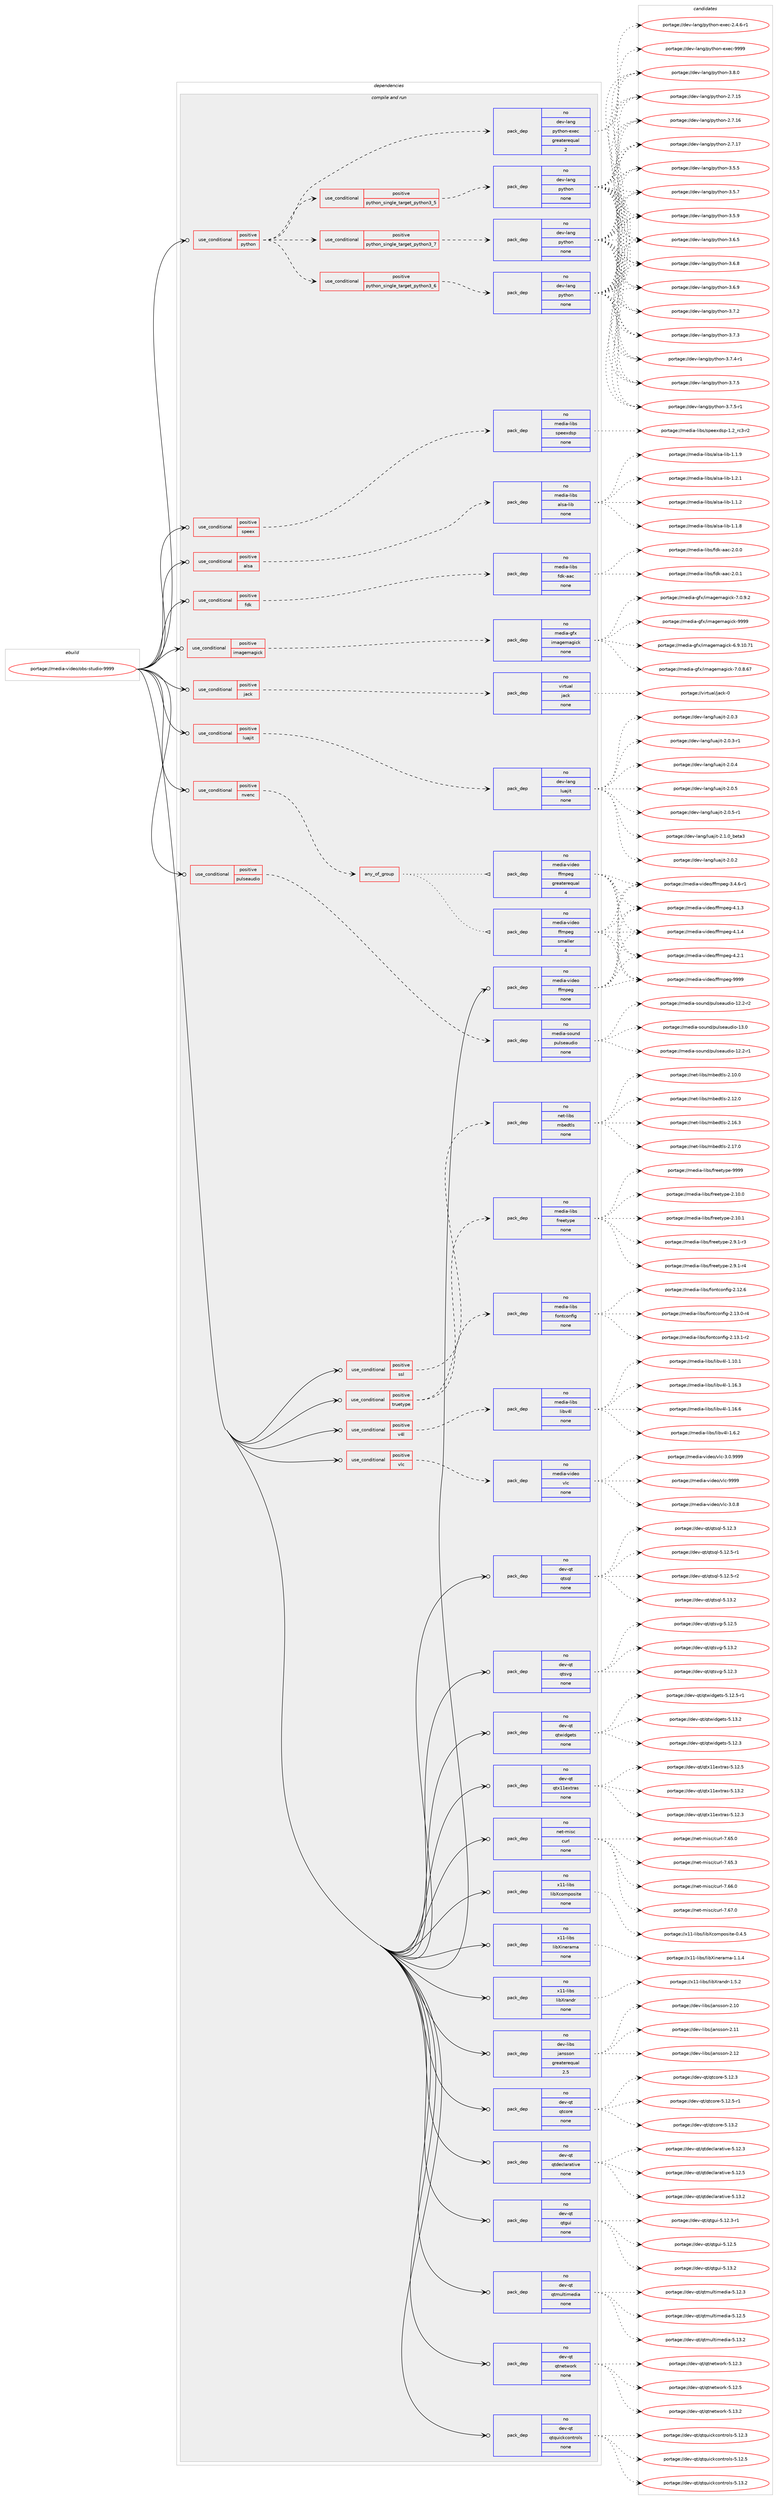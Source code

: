 digraph prolog {

# *************
# Graph options
# *************

newrank=true;
concentrate=true;
compound=true;
graph [rankdir=LR,fontname=Helvetica,fontsize=10,ranksep=1.5];#, ranksep=2.5, nodesep=0.2];
edge  [arrowhead=vee];
node  [fontname=Helvetica,fontsize=10];

# **********
# The ebuild
# **********

subgraph cluster_leftcol {
color=gray;
rank=same;
label=<<i>ebuild</i>>;
id [label="portage://media-video/obs-studio-9999", color=red, width=4, href="../media-video/obs-studio-9999.svg"];
}

# ****************
# The dependencies
# ****************

subgraph cluster_midcol {
color=gray;
label=<<i>dependencies</i>>;
subgraph cluster_compile {
fillcolor="#eeeeee";
style=filled;
label=<<i>compile</i>>;
}
subgraph cluster_compileandrun {
fillcolor="#eeeeee";
style=filled;
label=<<i>compile and run</i>>;
subgraph cond85370 {
dependency342245 [label=<<TABLE BORDER="0" CELLBORDER="1" CELLSPACING="0" CELLPADDING="4"><TR><TD ROWSPAN="3" CELLPADDING="10">use_conditional</TD></TR><TR><TD>positive</TD></TR><TR><TD>alsa</TD></TR></TABLE>>, shape=none, color=red];
subgraph pack251278 {
dependency342246 [label=<<TABLE BORDER="0" CELLBORDER="1" CELLSPACING="0" CELLPADDING="4" WIDTH="220"><TR><TD ROWSPAN="6" CELLPADDING="30">pack_dep</TD></TR><TR><TD WIDTH="110">no</TD></TR><TR><TD>media-libs</TD></TR><TR><TD>alsa-lib</TD></TR><TR><TD>none</TD></TR><TR><TD></TD></TR></TABLE>>, shape=none, color=blue];
}
dependency342245:e -> dependency342246:w [weight=20,style="dashed",arrowhead="vee"];
}
id:e -> dependency342245:w [weight=20,style="solid",arrowhead="odotvee"];
subgraph cond85371 {
dependency342247 [label=<<TABLE BORDER="0" CELLBORDER="1" CELLSPACING="0" CELLPADDING="4"><TR><TD ROWSPAN="3" CELLPADDING="10">use_conditional</TD></TR><TR><TD>positive</TD></TR><TR><TD>fdk</TD></TR></TABLE>>, shape=none, color=red];
subgraph pack251279 {
dependency342248 [label=<<TABLE BORDER="0" CELLBORDER="1" CELLSPACING="0" CELLPADDING="4" WIDTH="220"><TR><TD ROWSPAN="6" CELLPADDING="30">pack_dep</TD></TR><TR><TD WIDTH="110">no</TD></TR><TR><TD>media-libs</TD></TR><TR><TD>fdk-aac</TD></TR><TR><TD>none</TD></TR><TR><TD></TD></TR></TABLE>>, shape=none, color=blue];
}
dependency342247:e -> dependency342248:w [weight=20,style="dashed",arrowhead="vee"];
}
id:e -> dependency342247:w [weight=20,style="solid",arrowhead="odotvee"];
subgraph cond85372 {
dependency342249 [label=<<TABLE BORDER="0" CELLBORDER="1" CELLSPACING="0" CELLPADDING="4"><TR><TD ROWSPAN="3" CELLPADDING="10">use_conditional</TD></TR><TR><TD>positive</TD></TR><TR><TD>imagemagick</TD></TR></TABLE>>, shape=none, color=red];
subgraph pack251280 {
dependency342250 [label=<<TABLE BORDER="0" CELLBORDER="1" CELLSPACING="0" CELLPADDING="4" WIDTH="220"><TR><TD ROWSPAN="6" CELLPADDING="30">pack_dep</TD></TR><TR><TD WIDTH="110">no</TD></TR><TR><TD>media-gfx</TD></TR><TR><TD>imagemagick</TD></TR><TR><TD>none</TD></TR><TR><TD></TD></TR></TABLE>>, shape=none, color=blue];
}
dependency342249:e -> dependency342250:w [weight=20,style="dashed",arrowhead="vee"];
}
id:e -> dependency342249:w [weight=20,style="solid",arrowhead="odotvee"];
subgraph cond85373 {
dependency342251 [label=<<TABLE BORDER="0" CELLBORDER="1" CELLSPACING="0" CELLPADDING="4"><TR><TD ROWSPAN="3" CELLPADDING="10">use_conditional</TD></TR><TR><TD>positive</TD></TR><TR><TD>jack</TD></TR></TABLE>>, shape=none, color=red];
subgraph pack251281 {
dependency342252 [label=<<TABLE BORDER="0" CELLBORDER="1" CELLSPACING="0" CELLPADDING="4" WIDTH="220"><TR><TD ROWSPAN="6" CELLPADDING="30">pack_dep</TD></TR><TR><TD WIDTH="110">no</TD></TR><TR><TD>virtual</TD></TR><TR><TD>jack</TD></TR><TR><TD>none</TD></TR><TR><TD></TD></TR></TABLE>>, shape=none, color=blue];
}
dependency342251:e -> dependency342252:w [weight=20,style="dashed",arrowhead="vee"];
}
id:e -> dependency342251:w [weight=20,style="solid",arrowhead="odotvee"];
subgraph cond85374 {
dependency342253 [label=<<TABLE BORDER="0" CELLBORDER="1" CELLSPACING="0" CELLPADDING="4"><TR><TD ROWSPAN="3" CELLPADDING="10">use_conditional</TD></TR><TR><TD>positive</TD></TR><TR><TD>luajit</TD></TR></TABLE>>, shape=none, color=red];
subgraph pack251282 {
dependency342254 [label=<<TABLE BORDER="0" CELLBORDER="1" CELLSPACING="0" CELLPADDING="4" WIDTH="220"><TR><TD ROWSPAN="6" CELLPADDING="30">pack_dep</TD></TR><TR><TD WIDTH="110">no</TD></TR><TR><TD>dev-lang</TD></TR><TR><TD>luajit</TD></TR><TR><TD>none</TD></TR><TR><TD></TD></TR></TABLE>>, shape=none, color=blue];
}
dependency342253:e -> dependency342254:w [weight=20,style="dashed",arrowhead="vee"];
}
id:e -> dependency342253:w [weight=20,style="solid",arrowhead="odotvee"];
subgraph cond85375 {
dependency342255 [label=<<TABLE BORDER="0" CELLBORDER="1" CELLSPACING="0" CELLPADDING="4"><TR><TD ROWSPAN="3" CELLPADDING="10">use_conditional</TD></TR><TR><TD>positive</TD></TR><TR><TD>nvenc</TD></TR></TABLE>>, shape=none, color=red];
subgraph any5454 {
dependency342256 [label=<<TABLE BORDER="0" CELLBORDER="1" CELLSPACING="0" CELLPADDING="4"><TR><TD CELLPADDING="10">any_of_group</TD></TR></TABLE>>, shape=none, color=red];subgraph pack251283 {
dependency342257 [label=<<TABLE BORDER="0" CELLBORDER="1" CELLSPACING="0" CELLPADDING="4" WIDTH="220"><TR><TD ROWSPAN="6" CELLPADDING="30">pack_dep</TD></TR><TR><TD WIDTH="110">no</TD></TR><TR><TD>media-video</TD></TR><TR><TD>ffmpeg</TD></TR><TR><TD>smaller</TD></TR><TR><TD>4</TD></TR></TABLE>>, shape=none, color=blue];
}
dependency342256:e -> dependency342257:w [weight=20,style="dotted",arrowhead="oinv"];
subgraph pack251284 {
dependency342258 [label=<<TABLE BORDER="0" CELLBORDER="1" CELLSPACING="0" CELLPADDING="4" WIDTH="220"><TR><TD ROWSPAN="6" CELLPADDING="30">pack_dep</TD></TR><TR><TD WIDTH="110">no</TD></TR><TR><TD>media-video</TD></TR><TR><TD>ffmpeg</TD></TR><TR><TD>greaterequal</TD></TR><TR><TD>4</TD></TR></TABLE>>, shape=none, color=blue];
}
dependency342256:e -> dependency342258:w [weight=20,style="dotted",arrowhead="oinv"];
}
dependency342255:e -> dependency342256:w [weight=20,style="dashed",arrowhead="vee"];
}
id:e -> dependency342255:w [weight=20,style="solid",arrowhead="odotvee"];
subgraph cond85376 {
dependency342259 [label=<<TABLE BORDER="0" CELLBORDER="1" CELLSPACING="0" CELLPADDING="4"><TR><TD ROWSPAN="3" CELLPADDING="10">use_conditional</TD></TR><TR><TD>positive</TD></TR><TR><TD>pulseaudio</TD></TR></TABLE>>, shape=none, color=red];
subgraph pack251285 {
dependency342260 [label=<<TABLE BORDER="0" CELLBORDER="1" CELLSPACING="0" CELLPADDING="4" WIDTH="220"><TR><TD ROWSPAN="6" CELLPADDING="30">pack_dep</TD></TR><TR><TD WIDTH="110">no</TD></TR><TR><TD>media-sound</TD></TR><TR><TD>pulseaudio</TD></TR><TR><TD>none</TD></TR><TR><TD></TD></TR></TABLE>>, shape=none, color=blue];
}
dependency342259:e -> dependency342260:w [weight=20,style="dashed",arrowhead="vee"];
}
id:e -> dependency342259:w [weight=20,style="solid",arrowhead="odotvee"];
subgraph cond85377 {
dependency342261 [label=<<TABLE BORDER="0" CELLBORDER="1" CELLSPACING="0" CELLPADDING="4"><TR><TD ROWSPAN="3" CELLPADDING="10">use_conditional</TD></TR><TR><TD>positive</TD></TR><TR><TD>python</TD></TR></TABLE>>, shape=none, color=red];
subgraph cond85378 {
dependency342262 [label=<<TABLE BORDER="0" CELLBORDER="1" CELLSPACING="0" CELLPADDING="4"><TR><TD ROWSPAN="3" CELLPADDING="10">use_conditional</TD></TR><TR><TD>positive</TD></TR><TR><TD>python_single_target_python3_5</TD></TR></TABLE>>, shape=none, color=red];
subgraph pack251286 {
dependency342263 [label=<<TABLE BORDER="0" CELLBORDER="1" CELLSPACING="0" CELLPADDING="4" WIDTH="220"><TR><TD ROWSPAN="6" CELLPADDING="30">pack_dep</TD></TR><TR><TD WIDTH="110">no</TD></TR><TR><TD>dev-lang</TD></TR><TR><TD>python</TD></TR><TR><TD>none</TD></TR><TR><TD></TD></TR></TABLE>>, shape=none, color=blue];
}
dependency342262:e -> dependency342263:w [weight=20,style="dashed",arrowhead="vee"];
}
dependency342261:e -> dependency342262:w [weight=20,style="dashed",arrowhead="vee"];
subgraph cond85379 {
dependency342264 [label=<<TABLE BORDER="0" CELLBORDER="1" CELLSPACING="0" CELLPADDING="4"><TR><TD ROWSPAN="3" CELLPADDING="10">use_conditional</TD></TR><TR><TD>positive</TD></TR><TR><TD>python_single_target_python3_6</TD></TR></TABLE>>, shape=none, color=red];
subgraph pack251287 {
dependency342265 [label=<<TABLE BORDER="0" CELLBORDER="1" CELLSPACING="0" CELLPADDING="4" WIDTH="220"><TR><TD ROWSPAN="6" CELLPADDING="30">pack_dep</TD></TR><TR><TD WIDTH="110">no</TD></TR><TR><TD>dev-lang</TD></TR><TR><TD>python</TD></TR><TR><TD>none</TD></TR><TR><TD></TD></TR></TABLE>>, shape=none, color=blue];
}
dependency342264:e -> dependency342265:w [weight=20,style="dashed",arrowhead="vee"];
}
dependency342261:e -> dependency342264:w [weight=20,style="dashed",arrowhead="vee"];
subgraph cond85380 {
dependency342266 [label=<<TABLE BORDER="0" CELLBORDER="1" CELLSPACING="0" CELLPADDING="4"><TR><TD ROWSPAN="3" CELLPADDING="10">use_conditional</TD></TR><TR><TD>positive</TD></TR><TR><TD>python_single_target_python3_7</TD></TR></TABLE>>, shape=none, color=red];
subgraph pack251288 {
dependency342267 [label=<<TABLE BORDER="0" CELLBORDER="1" CELLSPACING="0" CELLPADDING="4" WIDTH="220"><TR><TD ROWSPAN="6" CELLPADDING="30">pack_dep</TD></TR><TR><TD WIDTH="110">no</TD></TR><TR><TD>dev-lang</TD></TR><TR><TD>python</TD></TR><TR><TD>none</TD></TR><TR><TD></TD></TR></TABLE>>, shape=none, color=blue];
}
dependency342266:e -> dependency342267:w [weight=20,style="dashed",arrowhead="vee"];
}
dependency342261:e -> dependency342266:w [weight=20,style="dashed",arrowhead="vee"];
subgraph pack251289 {
dependency342268 [label=<<TABLE BORDER="0" CELLBORDER="1" CELLSPACING="0" CELLPADDING="4" WIDTH="220"><TR><TD ROWSPAN="6" CELLPADDING="30">pack_dep</TD></TR><TR><TD WIDTH="110">no</TD></TR><TR><TD>dev-lang</TD></TR><TR><TD>python-exec</TD></TR><TR><TD>greaterequal</TD></TR><TR><TD>2</TD></TR></TABLE>>, shape=none, color=blue];
}
dependency342261:e -> dependency342268:w [weight=20,style="dashed",arrowhead="vee"];
}
id:e -> dependency342261:w [weight=20,style="solid",arrowhead="odotvee"];
subgraph cond85381 {
dependency342269 [label=<<TABLE BORDER="0" CELLBORDER="1" CELLSPACING="0" CELLPADDING="4"><TR><TD ROWSPAN="3" CELLPADDING="10">use_conditional</TD></TR><TR><TD>positive</TD></TR><TR><TD>speex</TD></TR></TABLE>>, shape=none, color=red];
subgraph pack251290 {
dependency342270 [label=<<TABLE BORDER="0" CELLBORDER="1" CELLSPACING="0" CELLPADDING="4" WIDTH="220"><TR><TD ROWSPAN="6" CELLPADDING="30">pack_dep</TD></TR><TR><TD WIDTH="110">no</TD></TR><TR><TD>media-libs</TD></TR><TR><TD>speexdsp</TD></TR><TR><TD>none</TD></TR><TR><TD></TD></TR></TABLE>>, shape=none, color=blue];
}
dependency342269:e -> dependency342270:w [weight=20,style="dashed",arrowhead="vee"];
}
id:e -> dependency342269:w [weight=20,style="solid",arrowhead="odotvee"];
subgraph cond85382 {
dependency342271 [label=<<TABLE BORDER="0" CELLBORDER="1" CELLSPACING="0" CELLPADDING="4"><TR><TD ROWSPAN="3" CELLPADDING="10">use_conditional</TD></TR><TR><TD>positive</TD></TR><TR><TD>ssl</TD></TR></TABLE>>, shape=none, color=red];
subgraph pack251291 {
dependency342272 [label=<<TABLE BORDER="0" CELLBORDER="1" CELLSPACING="0" CELLPADDING="4" WIDTH="220"><TR><TD ROWSPAN="6" CELLPADDING="30">pack_dep</TD></TR><TR><TD WIDTH="110">no</TD></TR><TR><TD>net-libs</TD></TR><TR><TD>mbedtls</TD></TR><TR><TD>none</TD></TR><TR><TD></TD></TR></TABLE>>, shape=none, color=blue];
}
dependency342271:e -> dependency342272:w [weight=20,style="dashed",arrowhead="vee"];
}
id:e -> dependency342271:w [weight=20,style="solid",arrowhead="odotvee"];
subgraph cond85383 {
dependency342273 [label=<<TABLE BORDER="0" CELLBORDER="1" CELLSPACING="0" CELLPADDING="4"><TR><TD ROWSPAN="3" CELLPADDING="10">use_conditional</TD></TR><TR><TD>positive</TD></TR><TR><TD>truetype</TD></TR></TABLE>>, shape=none, color=red];
subgraph pack251292 {
dependency342274 [label=<<TABLE BORDER="0" CELLBORDER="1" CELLSPACING="0" CELLPADDING="4" WIDTH="220"><TR><TD ROWSPAN="6" CELLPADDING="30">pack_dep</TD></TR><TR><TD WIDTH="110">no</TD></TR><TR><TD>media-libs</TD></TR><TR><TD>fontconfig</TD></TR><TR><TD>none</TD></TR><TR><TD></TD></TR></TABLE>>, shape=none, color=blue];
}
dependency342273:e -> dependency342274:w [weight=20,style="dashed",arrowhead="vee"];
subgraph pack251293 {
dependency342275 [label=<<TABLE BORDER="0" CELLBORDER="1" CELLSPACING="0" CELLPADDING="4" WIDTH="220"><TR><TD ROWSPAN="6" CELLPADDING="30">pack_dep</TD></TR><TR><TD WIDTH="110">no</TD></TR><TR><TD>media-libs</TD></TR><TR><TD>freetype</TD></TR><TR><TD>none</TD></TR><TR><TD></TD></TR></TABLE>>, shape=none, color=blue];
}
dependency342273:e -> dependency342275:w [weight=20,style="dashed",arrowhead="vee"];
}
id:e -> dependency342273:w [weight=20,style="solid",arrowhead="odotvee"];
subgraph cond85384 {
dependency342276 [label=<<TABLE BORDER="0" CELLBORDER="1" CELLSPACING="0" CELLPADDING="4"><TR><TD ROWSPAN="3" CELLPADDING="10">use_conditional</TD></TR><TR><TD>positive</TD></TR><TR><TD>v4l</TD></TR></TABLE>>, shape=none, color=red];
subgraph pack251294 {
dependency342277 [label=<<TABLE BORDER="0" CELLBORDER="1" CELLSPACING="0" CELLPADDING="4" WIDTH="220"><TR><TD ROWSPAN="6" CELLPADDING="30">pack_dep</TD></TR><TR><TD WIDTH="110">no</TD></TR><TR><TD>media-libs</TD></TR><TR><TD>libv4l</TD></TR><TR><TD>none</TD></TR><TR><TD></TD></TR></TABLE>>, shape=none, color=blue];
}
dependency342276:e -> dependency342277:w [weight=20,style="dashed",arrowhead="vee"];
}
id:e -> dependency342276:w [weight=20,style="solid",arrowhead="odotvee"];
subgraph cond85385 {
dependency342278 [label=<<TABLE BORDER="0" CELLBORDER="1" CELLSPACING="0" CELLPADDING="4"><TR><TD ROWSPAN="3" CELLPADDING="10">use_conditional</TD></TR><TR><TD>positive</TD></TR><TR><TD>vlc</TD></TR></TABLE>>, shape=none, color=red];
subgraph pack251295 {
dependency342279 [label=<<TABLE BORDER="0" CELLBORDER="1" CELLSPACING="0" CELLPADDING="4" WIDTH="220"><TR><TD ROWSPAN="6" CELLPADDING="30">pack_dep</TD></TR><TR><TD WIDTH="110">no</TD></TR><TR><TD>media-video</TD></TR><TR><TD>vlc</TD></TR><TR><TD>none</TD></TR><TR><TD></TD></TR></TABLE>>, shape=none, color=blue];
}
dependency342278:e -> dependency342279:w [weight=20,style="dashed",arrowhead="vee"];
}
id:e -> dependency342278:w [weight=20,style="solid",arrowhead="odotvee"];
subgraph pack251296 {
dependency342280 [label=<<TABLE BORDER="0" CELLBORDER="1" CELLSPACING="0" CELLPADDING="4" WIDTH="220"><TR><TD ROWSPAN="6" CELLPADDING="30">pack_dep</TD></TR><TR><TD WIDTH="110">no</TD></TR><TR><TD>dev-libs</TD></TR><TR><TD>jansson</TD></TR><TR><TD>greaterequal</TD></TR><TR><TD>2.5</TD></TR></TABLE>>, shape=none, color=blue];
}
id:e -> dependency342280:w [weight=20,style="solid",arrowhead="odotvee"];
subgraph pack251297 {
dependency342281 [label=<<TABLE BORDER="0" CELLBORDER="1" CELLSPACING="0" CELLPADDING="4" WIDTH="220"><TR><TD ROWSPAN="6" CELLPADDING="30">pack_dep</TD></TR><TR><TD WIDTH="110">no</TD></TR><TR><TD>dev-qt</TD></TR><TR><TD>qtcore</TD></TR><TR><TD>none</TD></TR><TR><TD></TD></TR></TABLE>>, shape=none, color=blue];
}
id:e -> dependency342281:w [weight=20,style="solid",arrowhead="odotvee"];
subgraph pack251298 {
dependency342282 [label=<<TABLE BORDER="0" CELLBORDER="1" CELLSPACING="0" CELLPADDING="4" WIDTH="220"><TR><TD ROWSPAN="6" CELLPADDING="30">pack_dep</TD></TR><TR><TD WIDTH="110">no</TD></TR><TR><TD>dev-qt</TD></TR><TR><TD>qtdeclarative</TD></TR><TR><TD>none</TD></TR><TR><TD></TD></TR></TABLE>>, shape=none, color=blue];
}
id:e -> dependency342282:w [weight=20,style="solid",arrowhead="odotvee"];
subgraph pack251299 {
dependency342283 [label=<<TABLE BORDER="0" CELLBORDER="1" CELLSPACING="0" CELLPADDING="4" WIDTH="220"><TR><TD ROWSPAN="6" CELLPADDING="30">pack_dep</TD></TR><TR><TD WIDTH="110">no</TD></TR><TR><TD>dev-qt</TD></TR><TR><TD>qtgui</TD></TR><TR><TD>none</TD></TR><TR><TD></TD></TR></TABLE>>, shape=none, color=blue];
}
id:e -> dependency342283:w [weight=20,style="solid",arrowhead="odotvee"];
subgraph pack251300 {
dependency342284 [label=<<TABLE BORDER="0" CELLBORDER="1" CELLSPACING="0" CELLPADDING="4" WIDTH="220"><TR><TD ROWSPAN="6" CELLPADDING="30">pack_dep</TD></TR><TR><TD WIDTH="110">no</TD></TR><TR><TD>dev-qt</TD></TR><TR><TD>qtmultimedia</TD></TR><TR><TD>none</TD></TR><TR><TD></TD></TR></TABLE>>, shape=none, color=blue];
}
id:e -> dependency342284:w [weight=20,style="solid",arrowhead="odotvee"];
subgraph pack251301 {
dependency342285 [label=<<TABLE BORDER="0" CELLBORDER="1" CELLSPACING="0" CELLPADDING="4" WIDTH="220"><TR><TD ROWSPAN="6" CELLPADDING="30">pack_dep</TD></TR><TR><TD WIDTH="110">no</TD></TR><TR><TD>dev-qt</TD></TR><TR><TD>qtnetwork</TD></TR><TR><TD>none</TD></TR><TR><TD></TD></TR></TABLE>>, shape=none, color=blue];
}
id:e -> dependency342285:w [weight=20,style="solid",arrowhead="odotvee"];
subgraph pack251302 {
dependency342286 [label=<<TABLE BORDER="0" CELLBORDER="1" CELLSPACING="0" CELLPADDING="4" WIDTH="220"><TR><TD ROWSPAN="6" CELLPADDING="30">pack_dep</TD></TR><TR><TD WIDTH="110">no</TD></TR><TR><TD>dev-qt</TD></TR><TR><TD>qtquickcontrols</TD></TR><TR><TD>none</TD></TR><TR><TD></TD></TR></TABLE>>, shape=none, color=blue];
}
id:e -> dependency342286:w [weight=20,style="solid",arrowhead="odotvee"];
subgraph pack251303 {
dependency342287 [label=<<TABLE BORDER="0" CELLBORDER="1" CELLSPACING="0" CELLPADDING="4" WIDTH="220"><TR><TD ROWSPAN="6" CELLPADDING="30">pack_dep</TD></TR><TR><TD WIDTH="110">no</TD></TR><TR><TD>dev-qt</TD></TR><TR><TD>qtsql</TD></TR><TR><TD>none</TD></TR><TR><TD></TD></TR></TABLE>>, shape=none, color=blue];
}
id:e -> dependency342287:w [weight=20,style="solid",arrowhead="odotvee"];
subgraph pack251304 {
dependency342288 [label=<<TABLE BORDER="0" CELLBORDER="1" CELLSPACING="0" CELLPADDING="4" WIDTH="220"><TR><TD ROWSPAN="6" CELLPADDING="30">pack_dep</TD></TR><TR><TD WIDTH="110">no</TD></TR><TR><TD>dev-qt</TD></TR><TR><TD>qtsvg</TD></TR><TR><TD>none</TD></TR><TR><TD></TD></TR></TABLE>>, shape=none, color=blue];
}
id:e -> dependency342288:w [weight=20,style="solid",arrowhead="odotvee"];
subgraph pack251305 {
dependency342289 [label=<<TABLE BORDER="0" CELLBORDER="1" CELLSPACING="0" CELLPADDING="4" WIDTH="220"><TR><TD ROWSPAN="6" CELLPADDING="30">pack_dep</TD></TR><TR><TD WIDTH="110">no</TD></TR><TR><TD>dev-qt</TD></TR><TR><TD>qtwidgets</TD></TR><TR><TD>none</TD></TR><TR><TD></TD></TR></TABLE>>, shape=none, color=blue];
}
id:e -> dependency342289:w [weight=20,style="solid",arrowhead="odotvee"];
subgraph pack251306 {
dependency342290 [label=<<TABLE BORDER="0" CELLBORDER="1" CELLSPACING="0" CELLPADDING="4" WIDTH="220"><TR><TD ROWSPAN="6" CELLPADDING="30">pack_dep</TD></TR><TR><TD WIDTH="110">no</TD></TR><TR><TD>dev-qt</TD></TR><TR><TD>qtx11extras</TD></TR><TR><TD>none</TD></TR><TR><TD></TD></TR></TABLE>>, shape=none, color=blue];
}
id:e -> dependency342290:w [weight=20,style="solid",arrowhead="odotvee"];
subgraph pack251307 {
dependency342291 [label=<<TABLE BORDER="0" CELLBORDER="1" CELLSPACING="0" CELLPADDING="4" WIDTH="220"><TR><TD ROWSPAN="6" CELLPADDING="30">pack_dep</TD></TR><TR><TD WIDTH="110">no</TD></TR><TR><TD>media-video</TD></TR><TR><TD>ffmpeg</TD></TR><TR><TD>none</TD></TR><TR><TD></TD></TR></TABLE>>, shape=none, color=blue];
}
id:e -> dependency342291:w [weight=20,style="solid",arrowhead="odotvee"];
subgraph pack251308 {
dependency342292 [label=<<TABLE BORDER="0" CELLBORDER="1" CELLSPACING="0" CELLPADDING="4" WIDTH="220"><TR><TD ROWSPAN="6" CELLPADDING="30">pack_dep</TD></TR><TR><TD WIDTH="110">no</TD></TR><TR><TD>net-misc</TD></TR><TR><TD>curl</TD></TR><TR><TD>none</TD></TR><TR><TD></TD></TR></TABLE>>, shape=none, color=blue];
}
id:e -> dependency342292:w [weight=20,style="solid",arrowhead="odotvee"];
subgraph pack251309 {
dependency342293 [label=<<TABLE BORDER="0" CELLBORDER="1" CELLSPACING="0" CELLPADDING="4" WIDTH="220"><TR><TD ROWSPAN="6" CELLPADDING="30">pack_dep</TD></TR><TR><TD WIDTH="110">no</TD></TR><TR><TD>x11-libs</TD></TR><TR><TD>libXcomposite</TD></TR><TR><TD>none</TD></TR><TR><TD></TD></TR></TABLE>>, shape=none, color=blue];
}
id:e -> dependency342293:w [weight=20,style="solid",arrowhead="odotvee"];
subgraph pack251310 {
dependency342294 [label=<<TABLE BORDER="0" CELLBORDER="1" CELLSPACING="0" CELLPADDING="4" WIDTH="220"><TR><TD ROWSPAN="6" CELLPADDING="30">pack_dep</TD></TR><TR><TD WIDTH="110">no</TD></TR><TR><TD>x11-libs</TD></TR><TR><TD>libXinerama</TD></TR><TR><TD>none</TD></TR><TR><TD></TD></TR></TABLE>>, shape=none, color=blue];
}
id:e -> dependency342294:w [weight=20,style="solid",arrowhead="odotvee"];
subgraph pack251311 {
dependency342295 [label=<<TABLE BORDER="0" CELLBORDER="1" CELLSPACING="0" CELLPADDING="4" WIDTH="220"><TR><TD ROWSPAN="6" CELLPADDING="30">pack_dep</TD></TR><TR><TD WIDTH="110">no</TD></TR><TR><TD>x11-libs</TD></TR><TR><TD>libXrandr</TD></TR><TR><TD>none</TD></TR><TR><TD></TD></TR></TABLE>>, shape=none, color=blue];
}
id:e -> dependency342295:w [weight=20,style="solid",arrowhead="odotvee"];
}
subgraph cluster_run {
fillcolor="#eeeeee";
style=filled;
label=<<i>run</i>>;
}
}

# **************
# The candidates
# **************

subgraph cluster_choices {
rank=same;
color=gray;
label=<<i>candidates</i>>;

subgraph choice251278 {
color=black;
nodesep=1;
choiceportage1091011001059745108105981154797108115974510810598454946494650 [label="portage://media-libs/alsa-lib-1.1.2", color=red, width=4,href="../media-libs/alsa-lib-1.1.2.svg"];
choiceportage1091011001059745108105981154797108115974510810598454946494656 [label="portage://media-libs/alsa-lib-1.1.8", color=red, width=4,href="../media-libs/alsa-lib-1.1.8.svg"];
choiceportage1091011001059745108105981154797108115974510810598454946494657 [label="portage://media-libs/alsa-lib-1.1.9", color=red, width=4,href="../media-libs/alsa-lib-1.1.9.svg"];
choiceportage1091011001059745108105981154797108115974510810598454946504649 [label="portage://media-libs/alsa-lib-1.2.1", color=red, width=4,href="../media-libs/alsa-lib-1.2.1.svg"];
dependency342246:e -> choiceportage1091011001059745108105981154797108115974510810598454946494650:w [style=dotted,weight="100"];
dependency342246:e -> choiceportage1091011001059745108105981154797108115974510810598454946494656:w [style=dotted,weight="100"];
dependency342246:e -> choiceportage1091011001059745108105981154797108115974510810598454946494657:w [style=dotted,weight="100"];
dependency342246:e -> choiceportage1091011001059745108105981154797108115974510810598454946504649:w [style=dotted,weight="100"];
}
subgraph choice251279 {
color=black;
nodesep=1;
choiceportage1091011001059745108105981154710210010745979799455046484648 [label="portage://media-libs/fdk-aac-2.0.0", color=red, width=4,href="../media-libs/fdk-aac-2.0.0.svg"];
choiceportage1091011001059745108105981154710210010745979799455046484649 [label="portage://media-libs/fdk-aac-2.0.1", color=red, width=4,href="../media-libs/fdk-aac-2.0.1.svg"];
dependency342248:e -> choiceportage1091011001059745108105981154710210010745979799455046484648:w [style=dotted,weight="100"];
dependency342248:e -> choiceportage1091011001059745108105981154710210010745979799455046484649:w [style=dotted,weight="100"];
}
subgraph choice251280 {
color=black;
nodesep=1;
choiceportage10910110010597451031021204710510997103101109971031059910745544657464948465549 [label="portage://media-gfx/imagemagick-6.9.10.71", color=red, width=4,href="../media-gfx/imagemagick-6.9.10.71.svg"];
choiceportage109101100105974510310212047105109971031011099710310599107455546484656465455 [label="portage://media-gfx/imagemagick-7.0.8.67", color=red, width=4,href="../media-gfx/imagemagick-7.0.8.67.svg"];
choiceportage1091011001059745103102120471051099710310110997103105991074555464846574650 [label="portage://media-gfx/imagemagick-7.0.9.2", color=red, width=4,href="../media-gfx/imagemagick-7.0.9.2.svg"];
choiceportage1091011001059745103102120471051099710310110997103105991074557575757 [label="portage://media-gfx/imagemagick-9999", color=red, width=4,href="../media-gfx/imagemagick-9999.svg"];
dependency342250:e -> choiceportage10910110010597451031021204710510997103101109971031059910745544657464948465549:w [style=dotted,weight="100"];
dependency342250:e -> choiceportage109101100105974510310212047105109971031011099710310599107455546484656465455:w [style=dotted,weight="100"];
dependency342250:e -> choiceportage1091011001059745103102120471051099710310110997103105991074555464846574650:w [style=dotted,weight="100"];
dependency342250:e -> choiceportage1091011001059745103102120471051099710310110997103105991074557575757:w [style=dotted,weight="100"];
}
subgraph choice251281 {
color=black;
nodesep=1;
choiceportage118105114116117971084710697991074548 [label="portage://virtual/jack-0", color=red, width=4,href="../virtual/jack-0.svg"];
dependency342252:e -> choiceportage118105114116117971084710697991074548:w [style=dotted,weight="100"];
}
subgraph choice251282 {
color=black;
nodesep=1;
choiceportage10010111845108971101034710811797106105116455046484650 [label="portage://dev-lang/luajit-2.0.2", color=red, width=4,href="../dev-lang/luajit-2.0.2.svg"];
choiceportage10010111845108971101034710811797106105116455046484651 [label="portage://dev-lang/luajit-2.0.3", color=red, width=4,href="../dev-lang/luajit-2.0.3.svg"];
choiceportage100101118451089711010347108117971061051164550464846514511449 [label="portage://dev-lang/luajit-2.0.3-r1", color=red, width=4,href="../dev-lang/luajit-2.0.3-r1.svg"];
choiceportage10010111845108971101034710811797106105116455046484652 [label="portage://dev-lang/luajit-2.0.4", color=red, width=4,href="../dev-lang/luajit-2.0.4.svg"];
choiceportage10010111845108971101034710811797106105116455046484653 [label="portage://dev-lang/luajit-2.0.5", color=red, width=4,href="../dev-lang/luajit-2.0.5.svg"];
choiceportage100101118451089711010347108117971061051164550464846534511449 [label="portage://dev-lang/luajit-2.0.5-r1", color=red, width=4,href="../dev-lang/luajit-2.0.5-r1.svg"];
choiceportage1001011184510897110103471081179710610511645504649464895981011169751 [label="portage://dev-lang/luajit-2.1.0_beta3", color=red, width=4,href="../dev-lang/luajit-2.1.0_beta3.svg"];
dependency342254:e -> choiceportage10010111845108971101034710811797106105116455046484650:w [style=dotted,weight="100"];
dependency342254:e -> choiceportage10010111845108971101034710811797106105116455046484651:w [style=dotted,weight="100"];
dependency342254:e -> choiceportage100101118451089711010347108117971061051164550464846514511449:w [style=dotted,weight="100"];
dependency342254:e -> choiceportage10010111845108971101034710811797106105116455046484652:w [style=dotted,weight="100"];
dependency342254:e -> choiceportage10010111845108971101034710811797106105116455046484653:w [style=dotted,weight="100"];
dependency342254:e -> choiceportage100101118451089711010347108117971061051164550464846534511449:w [style=dotted,weight="100"];
dependency342254:e -> choiceportage1001011184510897110103471081179710610511645504649464895981011169751:w [style=dotted,weight="100"];
}
subgraph choice251283 {
color=black;
nodesep=1;
choiceportage1091011001059745118105100101111471021021091121011034551465246544511449 [label="portage://media-video/ffmpeg-3.4.6-r1", color=red, width=4,href="../media-video/ffmpeg-3.4.6-r1.svg"];
choiceportage109101100105974511810510010111147102102109112101103455246494651 [label="portage://media-video/ffmpeg-4.1.3", color=red, width=4,href="../media-video/ffmpeg-4.1.3.svg"];
choiceportage109101100105974511810510010111147102102109112101103455246494652 [label="portage://media-video/ffmpeg-4.1.4", color=red, width=4,href="../media-video/ffmpeg-4.1.4.svg"];
choiceportage109101100105974511810510010111147102102109112101103455246504649 [label="portage://media-video/ffmpeg-4.2.1", color=red, width=4,href="../media-video/ffmpeg-4.2.1.svg"];
choiceportage1091011001059745118105100101111471021021091121011034557575757 [label="portage://media-video/ffmpeg-9999", color=red, width=4,href="../media-video/ffmpeg-9999.svg"];
dependency342257:e -> choiceportage1091011001059745118105100101111471021021091121011034551465246544511449:w [style=dotted,weight="100"];
dependency342257:e -> choiceportage109101100105974511810510010111147102102109112101103455246494651:w [style=dotted,weight="100"];
dependency342257:e -> choiceportage109101100105974511810510010111147102102109112101103455246494652:w [style=dotted,weight="100"];
dependency342257:e -> choiceportage109101100105974511810510010111147102102109112101103455246504649:w [style=dotted,weight="100"];
dependency342257:e -> choiceportage1091011001059745118105100101111471021021091121011034557575757:w [style=dotted,weight="100"];
}
subgraph choice251284 {
color=black;
nodesep=1;
choiceportage1091011001059745118105100101111471021021091121011034551465246544511449 [label="portage://media-video/ffmpeg-3.4.6-r1", color=red, width=4,href="../media-video/ffmpeg-3.4.6-r1.svg"];
choiceportage109101100105974511810510010111147102102109112101103455246494651 [label="portage://media-video/ffmpeg-4.1.3", color=red, width=4,href="../media-video/ffmpeg-4.1.3.svg"];
choiceportage109101100105974511810510010111147102102109112101103455246494652 [label="portage://media-video/ffmpeg-4.1.4", color=red, width=4,href="../media-video/ffmpeg-4.1.4.svg"];
choiceportage109101100105974511810510010111147102102109112101103455246504649 [label="portage://media-video/ffmpeg-4.2.1", color=red, width=4,href="../media-video/ffmpeg-4.2.1.svg"];
choiceportage1091011001059745118105100101111471021021091121011034557575757 [label="portage://media-video/ffmpeg-9999", color=red, width=4,href="../media-video/ffmpeg-9999.svg"];
dependency342258:e -> choiceportage1091011001059745118105100101111471021021091121011034551465246544511449:w [style=dotted,weight="100"];
dependency342258:e -> choiceportage109101100105974511810510010111147102102109112101103455246494651:w [style=dotted,weight="100"];
dependency342258:e -> choiceportage109101100105974511810510010111147102102109112101103455246494652:w [style=dotted,weight="100"];
dependency342258:e -> choiceportage109101100105974511810510010111147102102109112101103455246504649:w [style=dotted,weight="100"];
dependency342258:e -> choiceportage1091011001059745118105100101111471021021091121011034557575757:w [style=dotted,weight="100"];
}
subgraph choice251285 {
color=black;
nodesep=1;
choiceportage1091011001059745115111117110100471121171081151019711710010511145495046504511449 [label="portage://media-sound/pulseaudio-12.2-r1", color=red, width=4,href="../media-sound/pulseaudio-12.2-r1.svg"];
choiceportage1091011001059745115111117110100471121171081151019711710010511145495046504511450 [label="portage://media-sound/pulseaudio-12.2-r2", color=red, width=4,href="../media-sound/pulseaudio-12.2-r2.svg"];
choiceportage109101100105974511511111711010047112117108115101971171001051114549514648 [label="portage://media-sound/pulseaudio-13.0", color=red, width=4,href="../media-sound/pulseaudio-13.0.svg"];
dependency342260:e -> choiceportage1091011001059745115111117110100471121171081151019711710010511145495046504511449:w [style=dotted,weight="100"];
dependency342260:e -> choiceportage1091011001059745115111117110100471121171081151019711710010511145495046504511450:w [style=dotted,weight="100"];
dependency342260:e -> choiceportage109101100105974511511111711010047112117108115101971171001051114549514648:w [style=dotted,weight="100"];
}
subgraph choice251286 {
color=black;
nodesep=1;
choiceportage10010111845108971101034711212111610411111045504655464953 [label="portage://dev-lang/python-2.7.15", color=red, width=4,href="../dev-lang/python-2.7.15.svg"];
choiceportage10010111845108971101034711212111610411111045504655464954 [label="portage://dev-lang/python-2.7.16", color=red, width=4,href="../dev-lang/python-2.7.16.svg"];
choiceportage10010111845108971101034711212111610411111045504655464955 [label="portage://dev-lang/python-2.7.17", color=red, width=4,href="../dev-lang/python-2.7.17.svg"];
choiceportage100101118451089711010347112121116104111110455146534653 [label="portage://dev-lang/python-3.5.5", color=red, width=4,href="../dev-lang/python-3.5.5.svg"];
choiceportage100101118451089711010347112121116104111110455146534655 [label="portage://dev-lang/python-3.5.7", color=red, width=4,href="../dev-lang/python-3.5.7.svg"];
choiceportage100101118451089711010347112121116104111110455146534657 [label="portage://dev-lang/python-3.5.9", color=red, width=4,href="../dev-lang/python-3.5.9.svg"];
choiceportage100101118451089711010347112121116104111110455146544653 [label="portage://dev-lang/python-3.6.5", color=red, width=4,href="../dev-lang/python-3.6.5.svg"];
choiceportage100101118451089711010347112121116104111110455146544656 [label="portage://dev-lang/python-3.6.8", color=red, width=4,href="../dev-lang/python-3.6.8.svg"];
choiceportage100101118451089711010347112121116104111110455146544657 [label="portage://dev-lang/python-3.6.9", color=red, width=4,href="../dev-lang/python-3.6.9.svg"];
choiceportage100101118451089711010347112121116104111110455146554650 [label="portage://dev-lang/python-3.7.2", color=red, width=4,href="../dev-lang/python-3.7.2.svg"];
choiceportage100101118451089711010347112121116104111110455146554651 [label="portage://dev-lang/python-3.7.3", color=red, width=4,href="../dev-lang/python-3.7.3.svg"];
choiceportage1001011184510897110103471121211161041111104551465546524511449 [label="portage://dev-lang/python-3.7.4-r1", color=red, width=4,href="../dev-lang/python-3.7.4-r1.svg"];
choiceportage100101118451089711010347112121116104111110455146554653 [label="portage://dev-lang/python-3.7.5", color=red, width=4,href="../dev-lang/python-3.7.5.svg"];
choiceportage1001011184510897110103471121211161041111104551465546534511449 [label="portage://dev-lang/python-3.7.5-r1", color=red, width=4,href="../dev-lang/python-3.7.5-r1.svg"];
choiceportage100101118451089711010347112121116104111110455146564648 [label="portage://dev-lang/python-3.8.0", color=red, width=4,href="../dev-lang/python-3.8.0.svg"];
dependency342263:e -> choiceportage10010111845108971101034711212111610411111045504655464953:w [style=dotted,weight="100"];
dependency342263:e -> choiceportage10010111845108971101034711212111610411111045504655464954:w [style=dotted,weight="100"];
dependency342263:e -> choiceportage10010111845108971101034711212111610411111045504655464955:w [style=dotted,weight="100"];
dependency342263:e -> choiceportage100101118451089711010347112121116104111110455146534653:w [style=dotted,weight="100"];
dependency342263:e -> choiceportage100101118451089711010347112121116104111110455146534655:w [style=dotted,weight="100"];
dependency342263:e -> choiceportage100101118451089711010347112121116104111110455146534657:w [style=dotted,weight="100"];
dependency342263:e -> choiceportage100101118451089711010347112121116104111110455146544653:w [style=dotted,weight="100"];
dependency342263:e -> choiceportage100101118451089711010347112121116104111110455146544656:w [style=dotted,weight="100"];
dependency342263:e -> choiceportage100101118451089711010347112121116104111110455146544657:w [style=dotted,weight="100"];
dependency342263:e -> choiceportage100101118451089711010347112121116104111110455146554650:w [style=dotted,weight="100"];
dependency342263:e -> choiceportage100101118451089711010347112121116104111110455146554651:w [style=dotted,weight="100"];
dependency342263:e -> choiceportage1001011184510897110103471121211161041111104551465546524511449:w [style=dotted,weight="100"];
dependency342263:e -> choiceportage100101118451089711010347112121116104111110455146554653:w [style=dotted,weight="100"];
dependency342263:e -> choiceportage1001011184510897110103471121211161041111104551465546534511449:w [style=dotted,weight="100"];
dependency342263:e -> choiceportage100101118451089711010347112121116104111110455146564648:w [style=dotted,weight="100"];
}
subgraph choice251287 {
color=black;
nodesep=1;
choiceportage10010111845108971101034711212111610411111045504655464953 [label="portage://dev-lang/python-2.7.15", color=red, width=4,href="../dev-lang/python-2.7.15.svg"];
choiceportage10010111845108971101034711212111610411111045504655464954 [label="portage://dev-lang/python-2.7.16", color=red, width=4,href="../dev-lang/python-2.7.16.svg"];
choiceportage10010111845108971101034711212111610411111045504655464955 [label="portage://dev-lang/python-2.7.17", color=red, width=4,href="../dev-lang/python-2.7.17.svg"];
choiceportage100101118451089711010347112121116104111110455146534653 [label="portage://dev-lang/python-3.5.5", color=red, width=4,href="../dev-lang/python-3.5.5.svg"];
choiceportage100101118451089711010347112121116104111110455146534655 [label="portage://dev-lang/python-3.5.7", color=red, width=4,href="../dev-lang/python-3.5.7.svg"];
choiceportage100101118451089711010347112121116104111110455146534657 [label="portage://dev-lang/python-3.5.9", color=red, width=4,href="../dev-lang/python-3.5.9.svg"];
choiceportage100101118451089711010347112121116104111110455146544653 [label="portage://dev-lang/python-3.6.5", color=red, width=4,href="../dev-lang/python-3.6.5.svg"];
choiceportage100101118451089711010347112121116104111110455146544656 [label="portage://dev-lang/python-3.6.8", color=red, width=4,href="../dev-lang/python-3.6.8.svg"];
choiceportage100101118451089711010347112121116104111110455146544657 [label="portage://dev-lang/python-3.6.9", color=red, width=4,href="../dev-lang/python-3.6.9.svg"];
choiceportage100101118451089711010347112121116104111110455146554650 [label="portage://dev-lang/python-3.7.2", color=red, width=4,href="../dev-lang/python-3.7.2.svg"];
choiceportage100101118451089711010347112121116104111110455146554651 [label="portage://dev-lang/python-3.7.3", color=red, width=4,href="../dev-lang/python-3.7.3.svg"];
choiceportage1001011184510897110103471121211161041111104551465546524511449 [label="portage://dev-lang/python-3.7.4-r1", color=red, width=4,href="../dev-lang/python-3.7.4-r1.svg"];
choiceportage100101118451089711010347112121116104111110455146554653 [label="portage://dev-lang/python-3.7.5", color=red, width=4,href="../dev-lang/python-3.7.5.svg"];
choiceportage1001011184510897110103471121211161041111104551465546534511449 [label="portage://dev-lang/python-3.7.5-r1", color=red, width=4,href="../dev-lang/python-3.7.5-r1.svg"];
choiceportage100101118451089711010347112121116104111110455146564648 [label="portage://dev-lang/python-3.8.0", color=red, width=4,href="../dev-lang/python-3.8.0.svg"];
dependency342265:e -> choiceportage10010111845108971101034711212111610411111045504655464953:w [style=dotted,weight="100"];
dependency342265:e -> choiceportage10010111845108971101034711212111610411111045504655464954:w [style=dotted,weight="100"];
dependency342265:e -> choiceportage10010111845108971101034711212111610411111045504655464955:w [style=dotted,weight="100"];
dependency342265:e -> choiceportage100101118451089711010347112121116104111110455146534653:w [style=dotted,weight="100"];
dependency342265:e -> choiceportage100101118451089711010347112121116104111110455146534655:w [style=dotted,weight="100"];
dependency342265:e -> choiceportage100101118451089711010347112121116104111110455146534657:w [style=dotted,weight="100"];
dependency342265:e -> choiceportage100101118451089711010347112121116104111110455146544653:w [style=dotted,weight="100"];
dependency342265:e -> choiceportage100101118451089711010347112121116104111110455146544656:w [style=dotted,weight="100"];
dependency342265:e -> choiceportage100101118451089711010347112121116104111110455146544657:w [style=dotted,weight="100"];
dependency342265:e -> choiceportage100101118451089711010347112121116104111110455146554650:w [style=dotted,weight="100"];
dependency342265:e -> choiceportage100101118451089711010347112121116104111110455146554651:w [style=dotted,weight="100"];
dependency342265:e -> choiceportage1001011184510897110103471121211161041111104551465546524511449:w [style=dotted,weight="100"];
dependency342265:e -> choiceportage100101118451089711010347112121116104111110455146554653:w [style=dotted,weight="100"];
dependency342265:e -> choiceportage1001011184510897110103471121211161041111104551465546534511449:w [style=dotted,weight="100"];
dependency342265:e -> choiceportage100101118451089711010347112121116104111110455146564648:w [style=dotted,weight="100"];
}
subgraph choice251288 {
color=black;
nodesep=1;
choiceportage10010111845108971101034711212111610411111045504655464953 [label="portage://dev-lang/python-2.7.15", color=red, width=4,href="../dev-lang/python-2.7.15.svg"];
choiceportage10010111845108971101034711212111610411111045504655464954 [label="portage://dev-lang/python-2.7.16", color=red, width=4,href="../dev-lang/python-2.7.16.svg"];
choiceportage10010111845108971101034711212111610411111045504655464955 [label="portage://dev-lang/python-2.7.17", color=red, width=4,href="../dev-lang/python-2.7.17.svg"];
choiceportage100101118451089711010347112121116104111110455146534653 [label="portage://dev-lang/python-3.5.5", color=red, width=4,href="../dev-lang/python-3.5.5.svg"];
choiceportage100101118451089711010347112121116104111110455146534655 [label="portage://dev-lang/python-3.5.7", color=red, width=4,href="../dev-lang/python-3.5.7.svg"];
choiceportage100101118451089711010347112121116104111110455146534657 [label="portage://dev-lang/python-3.5.9", color=red, width=4,href="../dev-lang/python-3.5.9.svg"];
choiceportage100101118451089711010347112121116104111110455146544653 [label="portage://dev-lang/python-3.6.5", color=red, width=4,href="../dev-lang/python-3.6.5.svg"];
choiceportage100101118451089711010347112121116104111110455146544656 [label="portage://dev-lang/python-3.6.8", color=red, width=4,href="../dev-lang/python-3.6.8.svg"];
choiceportage100101118451089711010347112121116104111110455146544657 [label="portage://dev-lang/python-3.6.9", color=red, width=4,href="../dev-lang/python-3.6.9.svg"];
choiceportage100101118451089711010347112121116104111110455146554650 [label="portage://dev-lang/python-3.7.2", color=red, width=4,href="../dev-lang/python-3.7.2.svg"];
choiceportage100101118451089711010347112121116104111110455146554651 [label="portage://dev-lang/python-3.7.3", color=red, width=4,href="../dev-lang/python-3.7.3.svg"];
choiceportage1001011184510897110103471121211161041111104551465546524511449 [label="portage://dev-lang/python-3.7.4-r1", color=red, width=4,href="../dev-lang/python-3.7.4-r1.svg"];
choiceportage100101118451089711010347112121116104111110455146554653 [label="portage://dev-lang/python-3.7.5", color=red, width=4,href="../dev-lang/python-3.7.5.svg"];
choiceportage1001011184510897110103471121211161041111104551465546534511449 [label="portage://dev-lang/python-3.7.5-r1", color=red, width=4,href="../dev-lang/python-3.7.5-r1.svg"];
choiceportage100101118451089711010347112121116104111110455146564648 [label="portage://dev-lang/python-3.8.0", color=red, width=4,href="../dev-lang/python-3.8.0.svg"];
dependency342267:e -> choiceportage10010111845108971101034711212111610411111045504655464953:w [style=dotted,weight="100"];
dependency342267:e -> choiceportage10010111845108971101034711212111610411111045504655464954:w [style=dotted,weight="100"];
dependency342267:e -> choiceportage10010111845108971101034711212111610411111045504655464955:w [style=dotted,weight="100"];
dependency342267:e -> choiceportage100101118451089711010347112121116104111110455146534653:w [style=dotted,weight="100"];
dependency342267:e -> choiceportage100101118451089711010347112121116104111110455146534655:w [style=dotted,weight="100"];
dependency342267:e -> choiceportage100101118451089711010347112121116104111110455146534657:w [style=dotted,weight="100"];
dependency342267:e -> choiceportage100101118451089711010347112121116104111110455146544653:w [style=dotted,weight="100"];
dependency342267:e -> choiceportage100101118451089711010347112121116104111110455146544656:w [style=dotted,weight="100"];
dependency342267:e -> choiceportage100101118451089711010347112121116104111110455146544657:w [style=dotted,weight="100"];
dependency342267:e -> choiceportage100101118451089711010347112121116104111110455146554650:w [style=dotted,weight="100"];
dependency342267:e -> choiceportage100101118451089711010347112121116104111110455146554651:w [style=dotted,weight="100"];
dependency342267:e -> choiceportage1001011184510897110103471121211161041111104551465546524511449:w [style=dotted,weight="100"];
dependency342267:e -> choiceportage100101118451089711010347112121116104111110455146554653:w [style=dotted,weight="100"];
dependency342267:e -> choiceportage1001011184510897110103471121211161041111104551465546534511449:w [style=dotted,weight="100"];
dependency342267:e -> choiceportage100101118451089711010347112121116104111110455146564648:w [style=dotted,weight="100"];
}
subgraph choice251289 {
color=black;
nodesep=1;
choiceportage10010111845108971101034711212111610411111045101120101994550465246544511449 [label="portage://dev-lang/python-exec-2.4.6-r1", color=red, width=4,href="../dev-lang/python-exec-2.4.6-r1.svg"];
choiceportage10010111845108971101034711212111610411111045101120101994557575757 [label="portage://dev-lang/python-exec-9999", color=red, width=4,href="../dev-lang/python-exec-9999.svg"];
dependency342268:e -> choiceportage10010111845108971101034711212111610411111045101120101994550465246544511449:w [style=dotted,weight="100"];
dependency342268:e -> choiceportage10010111845108971101034711212111610411111045101120101994557575757:w [style=dotted,weight="100"];
}
subgraph choice251290 {
color=black;
nodesep=1;
choiceportage10910110010597451081059811547115112101101120100115112454946509511499514511450 [label="portage://media-libs/speexdsp-1.2_rc3-r2", color=red, width=4,href="../media-libs/speexdsp-1.2_rc3-r2.svg"];
dependency342270:e -> choiceportage10910110010597451081059811547115112101101120100115112454946509511499514511450:w [style=dotted,weight="100"];
}
subgraph choice251291 {
color=black;
nodesep=1;
choiceportage1101011164510810598115471099810110011610811545504649484648 [label="portage://net-libs/mbedtls-2.10.0", color=red, width=4,href="../net-libs/mbedtls-2.10.0.svg"];
choiceportage1101011164510810598115471099810110011610811545504649504648 [label="portage://net-libs/mbedtls-2.12.0", color=red, width=4,href="../net-libs/mbedtls-2.12.0.svg"];
choiceportage1101011164510810598115471099810110011610811545504649544651 [label="portage://net-libs/mbedtls-2.16.3", color=red, width=4,href="../net-libs/mbedtls-2.16.3.svg"];
choiceportage1101011164510810598115471099810110011610811545504649554648 [label="portage://net-libs/mbedtls-2.17.0", color=red, width=4,href="../net-libs/mbedtls-2.17.0.svg"];
dependency342272:e -> choiceportage1101011164510810598115471099810110011610811545504649484648:w [style=dotted,weight="100"];
dependency342272:e -> choiceportage1101011164510810598115471099810110011610811545504649504648:w [style=dotted,weight="100"];
dependency342272:e -> choiceportage1101011164510810598115471099810110011610811545504649544651:w [style=dotted,weight="100"];
dependency342272:e -> choiceportage1101011164510810598115471099810110011610811545504649554648:w [style=dotted,weight="100"];
}
subgraph choice251292 {
color=black;
nodesep=1;
choiceportage109101100105974510810598115471021111101169911111010210510345504649504654 [label="portage://media-libs/fontconfig-2.12.6", color=red, width=4,href="../media-libs/fontconfig-2.12.6.svg"];
choiceportage1091011001059745108105981154710211111011699111110102105103455046495146484511452 [label="portage://media-libs/fontconfig-2.13.0-r4", color=red, width=4,href="../media-libs/fontconfig-2.13.0-r4.svg"];
choiceportage1091011001059745108105981154710211111011699111110102105103455046495146494511450 [label="portage://media-libs/fontconfig-2.13.1-r2", color=red, width=4,href="../media-libs/fontconfig-2.13.1-r2.svg"];
dependency342274:e -> choiceportage109101100105974510810598115471021111101169911111010210510345504649504654:w [style=dotted,weight="100"];
dependency342274:e -> choiceportage1091011001059745108105981154710211111011699111110102105103455046495146484511452:w [style=dotted,weight="100"];
dependency342274:e -> choiceportage1091011001059745108105981154710211111011699111110102105103455046495146494511450:w [style=dotted,weight="100"];
}
subgraph choice251293 {
color=black;
nodesep=1;
choiceportage1091011001059745108105981154710211410110111612111210145504649484648 [label="portage://media-libs/freetype-2.10.0", color=red, width=4,href="../media-libs/freetype-2.10.0.svg"];
choiceportage1091011001059745108105981154710211410110111612111210145504649484649 [label="portage://media-libs/freetype-2.10.1", color=red, width=4,href="../media-libs/freetype-2.10.1.svg"];
choiceportage109101100105974510810598115471021141011011161211121014550465746494511451 [label="portage://media-libs/freetype-2.9.1-r3", color=red, width=4,href="../media-libs/freetype-2.9.1-r3.svg"];
choiceportage109101100105974510810598115471021141011011161211121014550465746494511452 [label="portage://media-libs/freetype-2.9.1-r4", color=red, width=4,href="../media-libs/freetype-2.9.1-r4.svg"];
choiceportage109101100105974510810598115471021141011011161211121014557575757 [label="portage://media-libs/freetype-9999", color=red, width=4,href="../media-libs/freetype-9999.svg"];
dependency342275:e -> choiceportage1091011001059745108105981154710211410110111612111210145504649484648:w [style=dotted,weight="100"];
dependency342275:e -> choiceportage1091011001059745108105981154710211410110111612111210145504649484649:w [style=dotted,weight="100"];
dependency342275:e -> choiceportage109101100105974510810598115471021141011011161211121014550465746494511451:w [style=dotted,weight="100"];
dependency342275:e -> choiceportage109101100105974510810598115471021141011011161211121014550465746494511452:w [style=dotted,weight="100"];
dependency342275:e -> choiceportage109101100105974510810598115471021141011011161211121014557575757:w [style=dotted,weight="100"];
}
subgraph choice251294 {
color=black;
nodesep=1;
choiceportage10910110010597451081059811547108105981185210845494649484649 [label="portage://media-libs/libv4l-1.10.1", color=red, width=4,href="../media-libs/libv4l-1.10.1.svg"];
choiceportage10910110010597451081059811547108105981185210845494649544651 [label="portage://media-libs/libv4l-1.16.3", color=red, width=4,href="../media-libs/libv4l-1.16.3.svg"];
choiceportage10910110010597451081059811547108105981185210845494649544654 [label="portage://media-libs/libv4l-1.16.6", color=red, width=4,href="../media-libs/libv4l-1.16.6.svg"];
choiceportage109101100105974510810598115471081059811852108454946544650 [label="portage://media-libs/libv4l-1.6.2", color=red, width=4,href="../media-libs/libv4l-1.6.2.svg"];
dependency342277:e -> choiceportage10910110010597451081059811547108105981185210845494649484649:w [style=dotted,weight="100"];
dependency342277:e -> choiceportage10910110010597451081059811547108105981185210845494649544651:w [style=dotted,weight="100"];
dependency342277:e -> choiceportage10910110010597451081059811547108105981185210845494649544654:w [style=dotted,weight="100"];
dependency342277:e -> choiceportage109101100105974510810598115471081059811852108454946544650:w [style=dotted,weight="100"];
}
subgraph choice251295 {
color=black;
nodesep=1;
choiceportage10910110010597451181051001011114711810899455146484656 [label="portage://media-video/vlc-3.0.8", color=red, width=4,href="../media-video/vlc-3.0.8.svg"];
choiceportage10910110010597451181051001011114711810899455146484657575757 [label="portage://media-video/vlc-3.0.9999", color=red, width=4,href="../media-video/vlc-3.0.9999.svg"];
choiceportage109101100105974511810510010111147118108994557575757 [label="portage://media-video/vlc-9999", color=red, width=4,href="../media-video/vlc-9999.svg"];
dependency342279:e -> choiceportage10910110010597451181051001011114711810899455146484656:w [style=dotted,weight="100"];
dependency342279:e -> choiceportage10910110010597451181051001011114711810899455146484657575757:w [style=dotted,weight="100"];
dependency342279:e -> choiceportage109101100105974511810510010111147118108994557575757:w [style=dotted,weight="100"];
}
subgraph choice251296 {
color=black;
nodesep=1;
choiceportage100101118451081059811547106971101151151111104550464948 [label="portage://dev-libs/jansson-2.10", color=red, width=4,href="../dev-libs/jansson-2.10.svg"];
choiceportage100101118451081059811547106971101151151111104550464949 [label="portage://dev-libs/jansson-2.11", color=red, width=4,href="../dev-libs/jansson-2.11.svg"];
choiceportage100101118451081059811547106971101151151111104550464950 [label="portage://dev-libs/jansson-2.12", color=red, width=4,href="../dev-libs/jansson-2.12.svg"];
dependency342280:e -> choiceportage100101118451081059811547106971101151151111104550464948:w [style=dotted,weight="100"];
dependency342280:e -> choiceportage100101118451081059811547106971101151151111104550464949:w [style=dotted,weight="100"];
dependency342280:e -> choiceportage100101118451081059811547106971101151151111104550464950:w [style=dotted,weight="100"];
}
subgraph choice251297 {
color=black;
nodesep=1;
choiceportage10010111845113116471131169911111410145534649504651 [label="portage://dev-qt/qtcore-5.12.3", color=red, width=4,href="../dev-qt/qtcore-5.12.3.svg"];
choiceportage100101118451131164711311699111114101455346495046534511449 [label="portage://dev-qt/qtcore-5.12.5-r1", color=red, width=4,href="../dev-qt/qtcore-5.12.5-r1.svg"];
choiceportage10010111845113116471131169911111410145534649514650 [label="portage://dev-qt/qtcore-5.13.2", color=red, width=4,href="../dev-qt/qtcore-5.13.2.svg"];
dependency342281:e -> choiceportage10010111845113116471131169911111410145534649504651:w [style=dotted,weight="100"];
dependency342281:e -> choiceportage100101118451131164711311699111114101455346495046534511449:w [style=dotted,weight="100"];
dependency342281:e -> choiceportage10010111845113116471131169911111410145534649514650:w [style=dotted,weight="100"];
}
subgraph choice251298 {
color=black;
nodesep=1;
choiceportage100101118451131164711311610010199108971149711610511810145534649504651 [label="portage://dev-qt/qtdeclarative-5.12.3", color=red, width=4,href="../dev-qt/qtdeclarative-5.12.3.svg"];
choiceportage100101118451131164711311610010199108971149711610511810145534649504653 [label="portage://dev-qt/qtdeclarative-5.12.5", color=red, width=4,href="../dev-qt/qtdeclarative-5.12.5.svg"];
choiceportage100101118451131164711311610010199108971149711610511810145534649514650 [label="portage://dev-qt/qtdeclarative-5.13.2", color=red, width=4,href="../dev-qt/qtdeclarative-5.13.2.svg"];
dependency342282:e -> choiceportage100101118451131164711311610010199108971149711610511810145534649504651:w [style=dotted,weight="100"];
dependency342282:e -> choiceportage100101118451131164711311610010199108971149711610511810145534649504653:w [style=dotted,weight="100"];
dependency342282:e -> choiceportage100101118451131164711311610010199108971149711610511810145534649514650:w [style=dotted,weight="100"];
}
subgraph choice251299 {
color=black;
nodesep=1;
choiceportage1001011184511311647113116103117105455346495046514511449 [label="portage://dev-qt/qtgui-5.12.3-r1", color=red, width=4,href="../dev-qt/qtgui-5.12.3-r1.svg"];
choiceportage100101118451131164711311610311710545534649504653 [label="portage://dev-qt/qtgui-5.12.5", color=red, width=4,href="../dev-qt/qtgui-5.12.5.svg"];
choiceportage100101118451131164711311610311710545534649514650 [label="portage://dev-qt/qtgui-5.13.2", color=red, width=4,href="../dev-qt/qtgui-5.13.2.svg"];
dependency342283:e -> choiceportage1001011184511311647113116103117105455346495046514511449:w [style=dotted,weight="100"];
dependency342283:e -> choiceportage100101118451131164711311610311710545534649504653:w [style=dotted,weight="100"];
dependency342283:e -> choiceportage100101118451131164711311610311710545534649514650:w [style=dotted,weight="100"];
}
subgraph choice251300 {
color=black;
nodesep=1;
choiceportage10010111845113116471131161091171081161051091011001059745534649504651 [label="portage://dev-qt/qtmultimedia-5.12.3", color=red, width=4,href="../dev-qt/qtmultimedia-5.12.3.svg"];
choiceportage10010111845113116471131161091171081161051091011001059745534649504653 [label="portage://dev-qt/qtmultimedia-5.12.5", color=red, width=4,href="../dev-qt/qtmultimedia-5.12.5.svg"];
choiceportage10010111845113116471131161091171081161051091011001059745534649514650 [label="portage://dev-qt/qtmultimedia-5.13.2", color=red, width=4,href="../dev-qt/qtmultimedia-5.13.2.svg"];
dependency342284:e -> choiceportage10010111845113116471131161091171081161051091011001059745534649504651:w [style=dotted,weight="100"];
dependency342284:e -> choiceportage10010111845113116471131161091171081161051091011001059745534649504653:w [style=dotted,weight="100"];
dependency342284:e -> choiceportage10010111845113116471131161091171081161051091011001059745534649514650:w [style=dotted,weight="100"];
}
subgraph choice251301 {
color=black;
nodesep=1;
choiceportage100101118451131164711311611010111611911111410745534649504651 [label="portage://dev-qt/qtnetwork-5.12.3", color=red, width=4,href="../dev-qt/qtnetwork-5.12.3.svg"];
choiceportage100101118451131164711311611010111611911111410745534649504653 [label="portage://dev-qt/qtnetwork-5.12.5", color=red, width=4,href="../dev-qt/qtnetwork-5.12.5.svg"];
choiceportage100101118451131164711311611010111611911111410745534649514650 [label="portage://dev-qt/qtnetwork-5.13.2", color=red, width=4,href="../dev-qt/qtnetwork-5.13.2.svg"];
dependency342285:e -> choiceportage100101118451131164711311611010111611911111410745534649504651:w [style=dotted,weight="100"];
dependency342285:e -> choiceportage100101118451131164711311611010111611911111410745534649504653:w [style=dotted,weight="100"];
dependency342285:e -> choiceportage100101118451131164711311611010111611911111410745534649514650:w [style=dotted,weight="100"];
}
subgraph choice251302 {
color=black;
nodesep=1;
choiceportage1001011184511311647113116113117105991079911111011611411110811545534649504651 [label="portage://dev-qt/qtquickcontrols-5.12.3", color=red, width=4,href="../dev-qt/qtquickcontrols-5.12.3.svg"];
choiceportage1001011184511311647113116113117105991079911111011611411110811545534649504653 [label="portage://dev-qt/qtquickcontrols-5.12.5", color=red, width=4,href="../dev-qt/qtquickcontrols-5.12.5.svg"];
choiceportage1001011184511311647113116113117105991079911111011611411110811545534649514650 [label="portage://dev-qt/qtquickcontrols-5.13.2", color=red, width=4,href="../dev-qt/qtquickcontrols-5.13.2.svg"];
dependency342286:e -> choiceportage1001011184511311647113116113117105991079911111011611411110811545534649504651:w [style=dotted,weight="100"];
dependency342286:e -> choiceportage1001011184511311647113116113117105991079911111011611411110811545534649504653:w [style=dotted,weight="100"];
dependency342286:e -> choiceportage1001011184511311647113116113117105991079911111011611411110811545534649514650:w [style=dotted,weight="100"];
}
subgraph choice251303 {
color=black;
nodesep=1;
choiceportage100101118451131164711311611511310845534649504651 [label="portage://dev-qt/qtsql-5.12.3", color=red, width=4,href="../dev-qt/qtsql-5.12.3.svg"];
choiceportage1001011184511311647113116115113108455346495046534511449 [label="portage://dev-qt/qtsql-5.12.5-r1", color=red, width=4,href="../dev-qt/qtsql-5.12.5-r1.svg"];
choiceportage1001011184511311647113116115113108455346495046534511450 [label="portage://dev-qt/qtsql-5.12.5-r2", color=red, width=4,href="../dev-qt/qtsql-5.12.5-r2.svg"];
choiceportage100101118451131164711311611511310845534649514650 [label="portage://dev-qt/qtsql-5.13.2", color=red, width=4,href="../dev-qt/qtsql-5.13.2.svg"];
dependency342287:e -> choiceportage100101118451131164711311611511310845534649504651:w [style=dotted,weight="100"];
dependency342287:e -> choiceportage1001011184511311647113116115113108455346495046534511449:w [style=dotted,weight="100"];
dependency342287:e -> choiceportage1001011184511311647113116115113108455346495046534511450:w [style=dotted,weight="100"];
dependency342287:e -> choiceportage100101118451131164711311611511310845534649514650:w [style=dotted,weight="100"];
}
subgraph choice251304 {
color=black;
nodesep=1;
choiceportage100101118451131164711311611511810345534649504651 [label="portage://dev-qt/qtsvg-5.12.3", color=red, width=4,href="../dev-qt/qtsvg-5.12.3.svg"];
choiceportage100101118451131164711311611511810345534649504653 [label="portage://dev-qt/qtsvg-5.12.5", color=red, width=4,href="../dev-qt/qtsvg-5.12.5.svg"];
choiceportage100101118451131164711311611511810345534649514650 [label="portage://dev-qt/qtsvg-5.13.2", color=red, width=4,href="../dev-qt/qtsvg-5.13.2.svg"];
dependency342288:e -> choiceportage100101118451131164711311611511810345534649504651:w [style=dotted,weight="100"];
dependency342288:e -> choiceportage100101118451131164711311611511810345534649504653:w [style=dotted,weight="100"];
dependency342288:e -> choiceportage100101118451131164711311611511810345534649514650:w [style=dotted,weight="100"];
}
subgraph choice251305 {
color=black;
nodesep=1;
choiceportage100101118451131164711311611910510010310111611545534649504651 [label="portage://dev-qt/qtwidgets-5.12.3", color=red, width=4,href="../dev-qt/qtwidgets-5.12.3.svg"];
choiceportage1001011184511311647113116119105100103101116115455346495046534511449 [label="portage://dev-qt/qtwidgets-5.12.5-r1", color=red, width=4,href="../dev-qt/qtwidgets-5.12.5-r1.svg"];
choiceportage100101118451131164711311611910510010310111611545534649514650 [label="portage://dev-qt/qtwidgets-5.13.2", color=red, width=4,href="../dev-qt/qtwidgets-5.13.2.svg"];
dependency342289:e -> choiceportage100101118451131164711311611910510010310111611545534649504651:w [style=dotted,weight="100"];
dependency342289:e -> choiceportage1001011184511311647113116119105100103101116115455346495046534511449:w [style=dotted,weight="100"];
dependency342289:e -> choiceportage100101118451131164711311611910510010310111611545534649514650:w [style=dotted,weight="100"];
}
subgraph choice251306 {
color=black;
nodesep=1;
choiceportage100101118451131164711311612049491011201161149711545534649504651 [label="portage://dev-qt/qtx11extras-5.12.3", color=red, width=4,href="../dev-qt/qtx11extras-5.12.3.svg"];
choiceportage100101118451131164711311612049491011201161149711545534649504653 [label="portage://dev-qt/qtx11extras-5.12.5", color=red, width=4,href="../dev-qt/qtx11extras-5.12.5.svg"];
choiceportage100101118451131164711311612049491011201161149711545534649514650 [label="portage://dev-qt/qtx11extras-5.13.2", color=red, width=4,href="../dev-qt/qtx11extras-5.13.2.svg"];
dependency342290:e -> choiceportage100101118451131164711311612049491011201161149711545534649504651:w [style=dotted,weight="100"];
dependency342290:e -> choiceportage100101118451131164711311612049491011201161149711545534649504653:w [style=dotted,weight="100"];
dependency342290:e -> choiceportage100101118451131164711311612049491011201161149711545534649514650:w [style=dotted,weight="100"];
}
subgraph choice251307 {
color=black;
nodesep=1;
choiceportage1091011001059745118105100101111471021021091121011034551465246544511449 [label="portage://media-video/ffmpeg-3.4.6-r1", color=red, width=4,href="../media-video/ffmpeg-3.4.6-r1.svg"];
choiceportage109101100105974511810510010111147102102109112101103455246494651 [label="portage://media-video/ffmpeg-4.1.3", color=red, width=4,href="../media-video/ffmpeg-4.1.3.svg"];
choiceportage109101100105974511810510010111147102102109112101103455246494652 [label="portage://media-video/ffmpeg-4.1.4", color=red, width=4,href="../media-video/ffmpeg-4.1.4.svg"];
choiceportage109101100105974511810510010111147102102109112101103455246504649 [label="portage://media-video/ffmpeg-4.2.1", color=red, width=4,href="../media-video/ffmpeg-4.2.1.svg"];
choiceportage1091011001059745118105100101111471021021091121011034557575757 [label="portage://media-video/ffmpeg-9999", color=red, width=4,href="../media-video/ffmpeg-9999.svg"];
dependency342291:e -> choiceportage1091011001059745118105100101111471021021091121011034551465246544511449:w [style=dotted,weight="100"];
dependency342291:e -> choiceportage109101100105974511810510010111147102102109112101103455246494651:w [style=dotted,weight="100"];
dependency342291:e -> choiceportage109101100105974511810510010111147102102109112101103455246494652:w [style=dotted,weight="100"];
dependency342291:e -> choiceportage109101100105974511810510010111147102102109112101103455246504649:w [style=dotted,weight="100"];
dependency342291:e -> choiceportage1091011001059745118105100101111471021021091121011034557575757:w [style=dotted,weight="100"];
}
subgraph choice251308 {
color=black;
nodesep=1;
choiceportage1101011164510910511599479911711410845554654534648 [label="portage://net-misc/curl-7.65.0", color=red, width=4,href="../net-misc/curl-7.65.0.svg"];
choiceportage1101011164510910511599479911711410845554654534651 [label="portage://net-misc/curl-7.65.3", color=red, width=4,href="../net-misc/curl-7.65.3.svg"];
choiceportage1101011164510910511599479911711410845554654544648 [label="portage://net-misc/curl-7.66.0", color=red, width=4,href="../net-misc/curl-7.66.0.svg"];
choiceportage1101011164510910511599479911711410845554654554648 [label="portage://net-misc/curl-7.67.0", color=red, width=4,href="../net-misc/curl-7.67.0.svg"];
dependency342292:e -> choiceportage1101011164510910511599479911711410845554654534648:w [style=dotted,weight="100"];
dependency342292:e -> choiceportage1101011164510910511599479911711410845554654534651:w [style=dotted,weight="100"];
dependency342292:e -> choiceportage1101011164510910511599479911711410845554654544648:w [style=dotted,weight="100"];
dependency342292:e -> choiceportage1101011164510910511599479911711410845554654554648:w [style=dotted,weight="100"];
}
subgraph choice251309 {
color=black;
nodesep=1;
choiceportage1204949451081059811547108105988899111109112111115105116101454846524653 [label="portage://x11-libs/libXcomposite-0.4.5", color=red, width=4,href="../x11-libs/libXcomposite-0.4.5.svg"];
dependency342293:e -> choiceportage1204949451081059811547108105988899111109112111115105116101454846524653:w [style=dotted,weight="100"];
}
subgraph choice251310 {
color=black;
nodesep=1;
choiceportage120494945108105981154710810598881051101011149710997454946494652 [label="portage://x11-libs/libXinerama-1.1.4", color=red, width=4,href="../x11-libs/libXinerama-1.1.4.svg"];
dependency342294:e -> choiceportage120494945108105981154710810598881051101011149710997454946494652:w [style=dotted,weight="100"];
}
subgraph choice251311 {
color=black;
nodesep=1;
choiceportage1204949451081059811547108105988811497110100114454946534650 [label="portage://x11-libs/libXrandr-1.5.2", color=red, width=4,href="../x11-libs/libXrandr-1.5.2.svg"];
dependency342295:e -> choiceportage1204949451081059811547108105988811497110100114454946534650:w [style=dotted,weight="100"];
}
}

}
